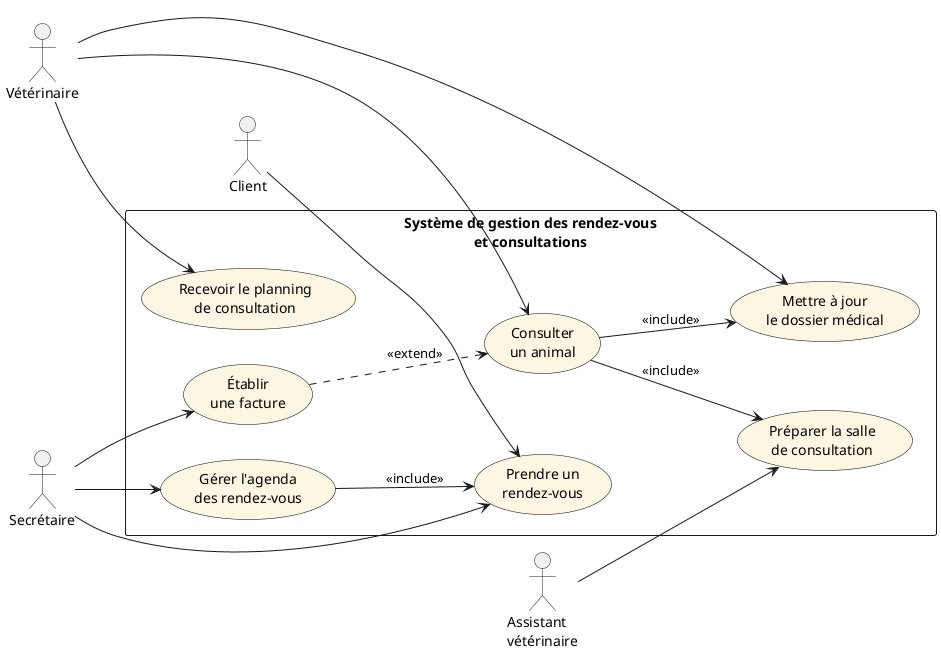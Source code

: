 @startuml
left to right direction
skinparam packageStyle rectangle

' couleurs facultatives
skinparam usecase {
  BackgroundColor #FDF6E3
  BorderColor Black
}

actor "Client" as Client
actor "Secrétaire" as Secretaire
actor "Vétérinaire" as Veterinaire
actor "Assistant\nvétérinaire" as Assistant

rectangle "Système de gestion des rendez-vous\net consultations" {

  usecase "Prendre un\nrendez-vous" as UC1
  usecase "Gérer l'agenda\ndes rendez-vous" as UC2
  usecase "Recevoir le planning\nde consultation" as UC3
  usecase "Préparer la salle\nde consultation" as UC4
  usecase "Consulter\nun animal" as UC5
  usecase "Mettre à jour\nle dossier médical" as UC6
  usecase "Établir\nune facture" as UC7
}

' Associations droites (pas de courbes ni ortho)
Client --> UC1
Secretaire --> UC1
Secretaire --> UC2
Veterinaire --> UC3
Assistant --> UC4
Veterinaire --> UC5
Veterinaire --> UC6
Secretaire --> UC7

' Relations fonctionnelles
UC2 --> UC1 : <<include>>
UC5 --> UC4 : <<include>>
UC5 --> UC6 : <<include>>
UC7 ..> UC5 : <<extend>>

@enduml